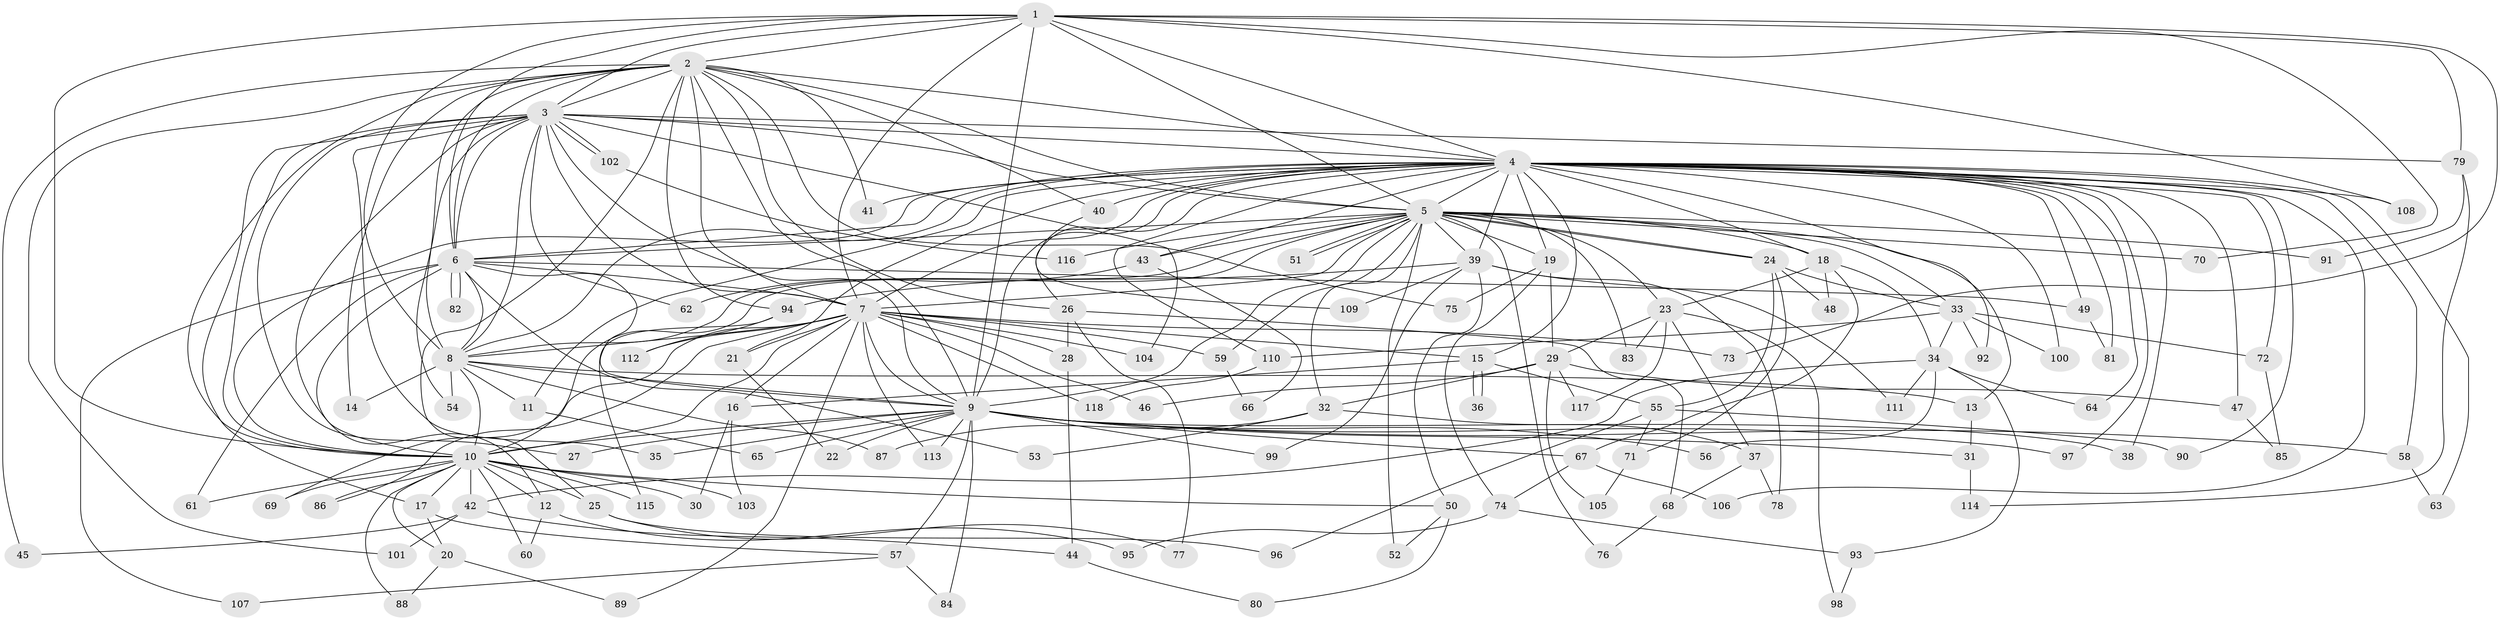 // coarse degree distribution, {9: 0.01694915254237288, 35: 0.01694915254237288, 14: 0.01694915254237288, 23: 0.01694915254237288, 10: 0.01694915254237288, 15: 0.01694915254237288, 13: 0.01694915254237288, 3: 0.2033898305084746, 7: 0.05084745762711865, 4: 0.0847457627118644, 2: 0.3559322033898305, 5: 0.11864406779661017, 6: 0.01694915254237288, 1: 0.05084745762711865}
// Generated by graph-tools (version 1.1) at 2025/17/03/04/25 18:17:18]
// undirected, 118 vertices, 261 edges
graph export_dot {
graph [start="1"]
  node [color=gray90,style=filled];
  1;
  2;
  3;
  4;
  5;
  6;
  7;
  8;
  9;
  10;
  11;
  12;
  13;
  14;
  15;
  16;
  17;
  18;
  19;
  20;
  21;
  22;
  23;
  24;
  25;
  26;
  27;
  28;
  29;
  30;
  31;
  32;
  33;
  34;
  35;
  36;
  37;
  38;
  39;
  40;
  41;
  42;
  43;
  44;
  45;
  46;
  47;
  48;
  49;
  50;
  51;
  52;
  53;
  54;
  55;
  56;
  57;
  58;
  59;
  60;
  61;
  62;
  63;
  64;
  65;
  66;
  67;
  68;
  69;
  70;
  71;
  72;
  73;
  74;
  75;
  76;
  77;
  78;
  79;
  80;
  81;
  82;
  83;
  84;
  85;
  86;
  87;
  88;
  89;
  90;
  91;
  92;
  93;
  94;
  95;
  96;
  97;
  98;
  99;
  100;
  101;
  102;
  103;
  104;
  105;
  106;
  107;
  108;
  109;
  110;
  111;
  112;
  113;
  114;
  115;
  116;
  117;
  118;
  1 -- 2;
  1 -- 3;
  1 -- 4;
  1 -- 5;
  1 -- 6;
  1 -- 7;
  1 -- 8;
  1 -- 9;
  1 -- 10;
  1 -- 70;
  1 -- 73;
  1 -- 79;
  1 -- 108;
  2 -- 3;
  2 -- 4;
  2 -- 5;
  2 -- 6;
  2 -- 7;
  2 -- 8;
  2 -- 9;
  2 -- 10;
  2 -- 14;
  2 -- 25;
  2 -- 26;
  2 -- 40;
  2 -- 41;
  2 -- 45;
  2 -- 75;
  2 -- 94;
  2 -- 101;
  3 -- 4;
  3 -- 5;
  3 -- 6;
  3 -- 7;
  3 -- 8;
  3 -- 9;
  3 -- 10;
  3 -- 12;
  3 -- 17;
  3 -- 27;
  3 -- 35;
  3 -- 54;
  3 -- 62;
  3 -- 79;
  3 -- 102;
  3 -- 102;
  3 -- 104;
  4 -- 5;
  4 -- 6;
  4 -- 7;
  4 -- 8;
  4 -- 9;
  4 -- 10;
  4 -- 11;
  4 -- 15;
  4 -- 18;
  4 -- 19;
  4 -- 21;
  4 -- 26;
  4 -- 38;
  4 -- 39;
  4 -- 40;
  4 -- 41;
  4 -- 43;
  4 -- 47;
  4 -- 49;
  4 -- 58;
  4 -- 63;
  4 -- 64;
  4 -- 72;
  4 -- 81;
  4 -- 90;
  4 -- 92;
  4 -- 97;
  4 -- 100;
  4 -- 106;
  4 -- 108;
  4 -- 110;
  5 -- 6;
  5 -- 7;
  5 -- 8;
  5 -- 9;
  5 -- 10;
  5 -- 13;
  5 -- 18;
  5 -- 19;
  5 -- 23;
  5 -- 24;
  5 -- 24;
  5 -- 32;
  5 -- 33;
  5 -- 39;
  5 -- 43;
  5 -- 51;
  5 -- 51;
  5 -- 52;
  5 -- 59;
  5 -- 70;
  5 -- 76;
  5 -- 83;
  5 -- 91;
  5 -- 116;
  6 -- 7;
  6 -- 8;
  6 -- 9;
  6 -- 10;
  6 -- 49;
  6 -- 53;
  6 -- 61;
  6 -- 82;
  6 -- 82;
  6 -- 107;
  7 -- 8;
  7 -- 9;
  7 -- 10;
  7 -- 15;
  7 -- 16;
  7 -- 21;
  7 -- 28;
  7 -- 46;
  7 -- 59;
  7 -- 69;
  7 -- 73;
  7 -- 86;
  7 -- 89;
  7 -- 104;
  7 -- 112;
  7 -- 113;
  7 -- 118;
  8 -- 9;
  8 -- 10;
  8 -- 11;
  8 -- 13;
  8 -- 14;
  8 -- 54;
  8 -- 87;
  9 -- 10;
  9 -- 22;
  9 -- 27;
  9 -- 31;
  9 -- 35;
  9 -- 38;
  9 -- 56;
  9 -- 57;
  9 -- 58;
  9 -- 65;
  9 -- 67;
  9 -- 84;
  9 -- 97;
  9 -- 99;
  9 -- 113;
  10 -- 12;
  10 -- 17;
  10 -- 20;
  10 -- 25;
  10 -- 30;
  10 -- 42;
  10 -- 50;
  10 -- 60;
  10 -- 61;
  10 -- 69;
  10 -- 86;
  10 -- 88;
  10 -- 103;
  10 -- 115;
  11 -- 65;
  12 -- 60;
  12 -- 95;
  13 -- 31;
  15 -- 16;
  15 -- 36;
  15 -- 36;
  15 -- 55;
  16 -- 30;
  16 -- 103;
  17 -- 20;
  17 -- 57;
  18 -- 23;
  18 -- 34;
  18 -- 48;
  18 -- 67;
  19 -- 29;
  19 -- 74;
  19 -- 75;
  20 -- 88;
  20 -- 89;
  21 -- 22;
  23 -- 29;
  23 -- 37;
  23 -- 83;
  23 -- 98;
  23 -- 117;
  24 -- 33;
  24 -- 48;
  24 -- 55;
  24 -- 71;
  25 -- 77;
  25 -- 96;
  26 -- 28;
  26 -- 68;
  26 -- 77;
  28 -- 44;
  29 -- 32;
  29 -- 46;
  29 -- 47;
  29 -- 105;
  29 -- 117;
  31 -- 114;
  32 -- 37;
  32 -- 53;
  32 -- 87;
  33 -- 34;
  33 -- 72;
  33 -- 92;
  33 -- 100;
  33 -- 110;
  34 -- 42;
  34 -- 56;
  34 -- 64;
  34 -- 93;
  34 -- 111;
  37 -- 68;
  37 -- 78;
  39 -- 50;
  39 -- 78;
  39 -- 94;
  39 -- 99;
  39 -- 109;
  39 -- 111;
  40 -- 109;
  42 -- 44;
  42 -- 45;
  42 -- 101;
  43 -- 62;
  43 -- 66;
  44 -- 80;
  47 -- 85;
  49 -- 81;
  50 -- 52;
  50 -- 80;
  55 -- 71;
  55 -- 90;
  55 -- 96;
  57 -- 84;
  57 -- 107;
  58 -- 63;
  59 -- 66;
  67 -- 74;
  67 -- 106;
  68 -- 76;
  71 -- 105;
  72 -- 85;
  74 -- 93;
  74 -- 95;
  79 -- 91;
  79 -- 114;
  93 -- 98;
  94 -- 112;
  94 -- 115;
  102 -- 116;
  110 -- 118;
}
